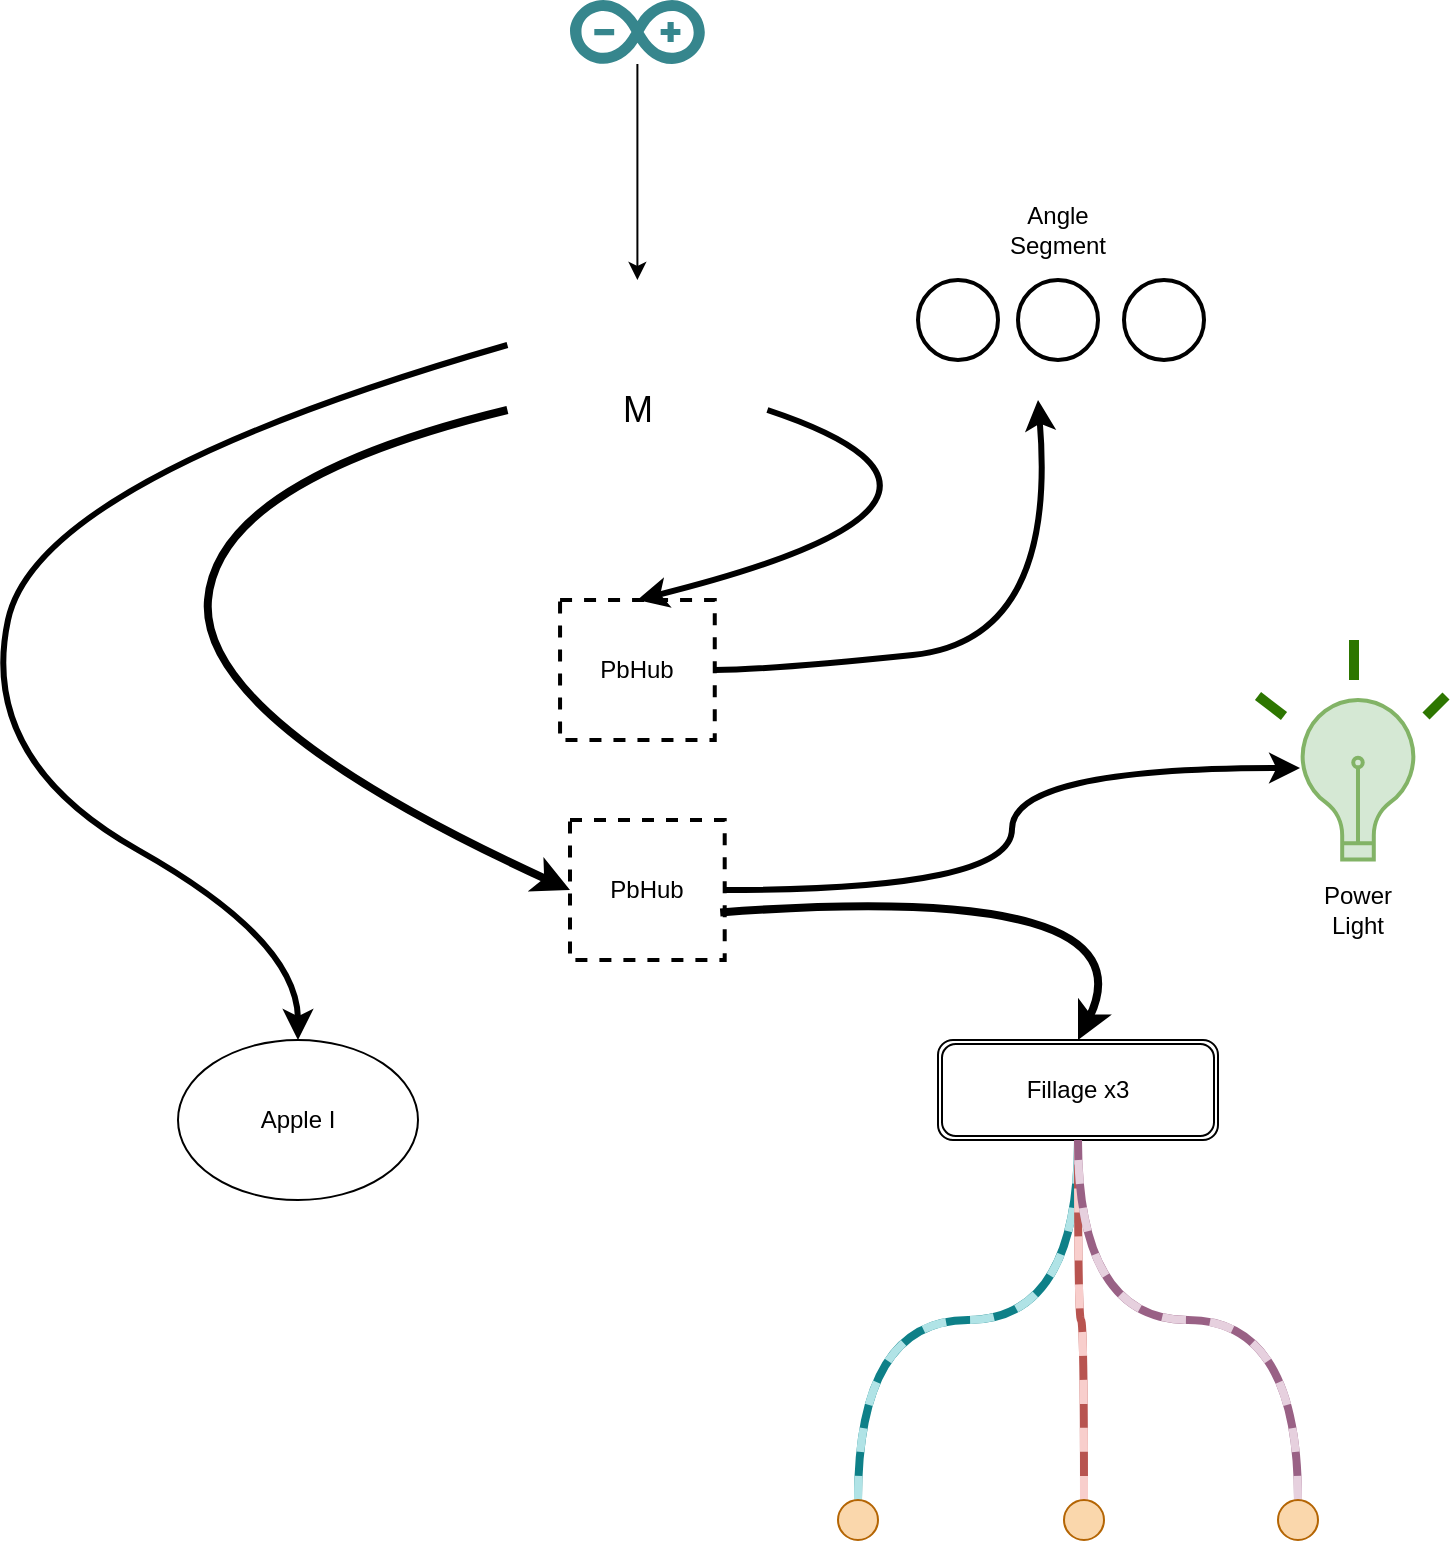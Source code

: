 <mxfile version="24.8.3">
  <diagram name="Page-1" id="rgEr2CGhHv8i-J2RpMTW">
    <mxGraphModel dx="1134" dy="1126" grid="1" gridSize="10" guides="1" tooltips="1" connect="1" arrows="1" fold="1" page="1" pageScale="1" pageWidth="827" pageHeight="1169" math="0" shadow="0">
      <root>
        <mxCell id="0" />
        <mxCell id="1" parent="0" />
        <mxCell id="Ox_2l0NcBhr61O7NctMr-3" style="edgeStyle=orthogonalEdgeStyle;rounded=0;orthogonalLoop=1;jettySize=auto;html=1;" edge="1" parent="1" source="Ox_2l0NcBhr61O7NctMr-1" target="Ox_2l0NcBhr61O7NctMr-2">
          <mxGeometry relative="1" as="geometry" />
        </mxCell>
        <mxCell id="Ox_2l0NcBhr61O7NctMr-1" value="" style="dashed=0;outlineConnect=0;html=1;align=center;labelPosition=center;verticalLabelPosition=bottom;verticalAlign=top;shape=mxgraph.weblogos.arduino;fillColor=#36868D;strokeColor=none" vertex="1" parent="1">
          <mxGeometry x="366" y="50" width="67.4" height="32" as="geometry" />
        </mxCell>
        <mxCell id="Ox_2l0NcBhr61O7NctMr-2" value="" style="shape=image;html=1;verticalAlign=top;verticalLabelPosition=bottom;labelBackgroundColor=#ffffff;imageAspect=0;aspect=fixed;image=https://cdn2.iconfinder.com/data/icons/electronic-13/480/3-electronic-arduino-chipset-icon-2-128.png" vertex="1" parent="1">
          <mxGeometry x="334.7" y="190" width="130" height="130" as="geometry" />
        </mxCell>
        <mxCell id="Ox_2l0NcBhr61O7NctMr-12" value="PbHub" style="html=1;whiteSpace=wrap;strokeWidth=2;dashed=1;" vertex="1" parent="1">
          <mxGeometry x="361.03" y="350" width="77.35" height="70" as="geometry" />
        </mxCell>
        <mxCell id="Ox_2l0NcBhr61O7NctMr-14" value="" style="endArrow=classic;html=1;rounded=0;exitX=1;exitY=0.5;exitDx=0;exitDy=0;curved=1;strokeWidth=3;" edge="1" parent="1" source="Ox_2l0NcBhr61O7NctMr-12">
          <mxGeometry width="50" height="50" relative="1" as="geometry">
            <mxPoint x="579.7" y="320" as="sourcePoint" />
            <mxPoint x="600" y="250" as="targetPoint" />
            <Array as="points">
              <mxPoint x="464.7" y="385" />
              <mxPoint x="610" y="370" />
            </Array>
          </mxGeometry>
        </mxCell>
        <mxCell id="Ox_2l0NcBhr61O7NctMr-17" value="" style="strokeWidth=2;html=1;shape=mxgraph.flowchart.start_2;whiteSpace=wrap;direction=south;" vertex="1" parent="1">
          <mxGeometry x="540" y="190" width="40" height="40" as="geometry" />
        </mxCell>
        <mxCell id="Ox_2l0NcBhr61O7NctMr-18" value="" style="strokeWidth=2;html=1;shape=mxgraph.flowchart.start_2;whiteSpace=wrap;direction=south;" vertex="1" parent="1">
          <mxGeometry x="590" y="190" width="40" height="40" as="geometry" />
        </mxCell>
        <mxCell id="Ox_2l0NcBhr61O7NctMr-19" value="" style="strokeWidth=2;html=1;shape=mxgraph.flowchart.start_2;whiteSpace=wrap;direction=south;" vertex="1" parent="1">
          <mxGeometry x="643" y="190" width="40" height="40" as="geometry" />
        </mxCell>
        <mxCell id="Ox_2l0NcBhr61O7NctMr-20" value="Angle Segment" style="text;html=1;align=center;verticalAlign=middle;whiteSpace=wrap;rounded=0;" vertex="1" parent="1">
          <mxGeometry x="580" y="150" width="60" height="30" as="geometry" />
        </mxCell>
        <mxCell id="Ox_2l0NcBhr61O7NctMr-22" value="" style="endArrow=classic;html=1;rounded=0;exitX=1;exitY=0.5;exitDx=0;exitDy=0;entryX=0.5;entryY=0;entryDx=0;entryDy=0;curved=1;strokeWidth=3;" edge="1" parent="1" source="Ox_2l0NcBhr61O7NctMr-2" target="Ox_2l0NcBhr61O7NctMr-12">
          <mxGeometry width="50" height="50" relative="1" as="geometry">
            <mxPoint x="490" y="280" as="sourcePoint" />
            <mxPoint x="540" y="230" as="targetPoint" />
            <Array as="points">
              <mxPoint x="600" y="300" />
            </Array>
          </mxGeometry>
        </mxCell>
        <mxCell id="Ox_2l0NcBhr61O7NctMr-23" value="" style="html=1;verticalLabelPosition=bottom;align=center;labelBackgroundColor=#ffffff;verticalAlign=top;strokeWidth=2;strokeColor=#82b366;shadow=0;dashed=0;shape=mxgraph.ios7.icons.lightbulb;fillColor=#d5e8d4;" vertex="1" parent="1">
          <mxGeometry x="730" y="400" width="60" height="79.7" as="geometry" />
        </mxCell>
        <mxCell id="Ox_2l0NcBhr61O7NctMr-24" value="" style="endArrow=classic;html=1;rounded=0;exitX=0;exitY=0.5;exitDx=0;exitDy=0;curved=1;strokeWidth=4;entryX=0;entryY=0.5;entryDx=0;entryDy=0;" edge="1" parent="1" source="Ox_2l0NcBhr61O7NctMr-2" target="Ox_2l0NcBhr61O7NctMr-26">
          <mxGeometry width="50" height="50" relative="1" as="geometry">
            <mxPoint x="450" y="430" as="sourcePoint" />
            <mxPoint x="340" y="520" as="targetPoint" />
            <Array as="points">
              <mxPoint x="190" y="290" />
              <mxPoint x="180" y="410" />
            </Array>
          </mxGeometry>
        </mxCell>
        <mxCell id="Ox_2l0NcBhr61O7NctMr-26" value="PbHub" style="html=1;whiteSpace=wrap;strokeWidth=2;dashed=1;" vertex="1" parent="1">
          <mxGeometry x="366" y="460" width="77.35" height="70" as="geometry" />
        </mxCell>
        <mxCell id="Ox_2l0NcBhr61O7NctMr-27" style="edgeStyle=orthogonalEdgeStyle;rounded=0;orthogonalLoop=1;jettySize=auto;html=1;entryX=0.017;entryY=0.427;entryDx=0;entryDy=0;entryPerimeter=0;curved=1;strokeWidth=3;" edge="1" parent="1" source="Ox_2l0NcBhr61O7NctMr-26" target="Ox_2l0NcBhr61O7NctMr-23">
          <mxGeometry relative="1" as="geometry">
            <Array as="points">
              <mxPoint x="587" y="495" />
              <mxPoint x="587" y="434" />
            </Array>
          </mxGeometry>
        </mxCell>
        <mxCell id="Ox_2l0NcBhr61O7NctMr-30" value="" style="endArrow=none;html=1;rounded=0;strokeWidth=5;fillColor=#60a917;strokeColor=#2D7600;" edge="1" parent="1">
          <mxGeometry width="50" height="50" relative="1" as="geometry">
            <mxPoint x="723" y="408" as="sourcePoint" />
            <mxPoint x="710" y="398" as="targetPoint" />
          </mxGeometry>
        </mxCell>
        <mxCell id="Ox_2l0NcBhr61O7NctMr-31" value="" style="endArrow=none;html=1;rounded=0;strokeWidth=5;fillColor=#60a917;strokeColor=#2D7600;" edge="1" parent="1">
          <mxGeometry width="50" height="50" relative="1" as="geometry">
            <mxPoint x="804" y="398" as="sourcePoint" />
            <mxPoint x="794" y="408" as="targetPoint" />
          </mxGeometry>
        </mxCell>
        <mxCell id="Ox_2l0NcBhr61O7NctMr-32" value="" style="endArrow=none;html=1;rounded=0;strokeWidth=5;fillColor=#60a917;strokeColor=#2D7600;" edge="1" parent="1">
          <mxGeometry width="50" height="50" relative="1" as="geometry">
            <mxPoint x="758" y="390" as="sourcePoint" />
            <mxPoint x="758" y="370" as="targetPoint" />
          </mxGeometry>
        </mxCell>
        <mxCell id="Ox_2l0NcBhr61O7NctMr-35" value="Power Light" style="text;html=1;align=center;verticalAlign=middle;whiteSpace=wrap;rounded=0;" vertex="1" parent="1">
          <mxGeometry x="730" y="490" width="60" height="30" as="geometry" />
        </mxCell>
        <mxCell id="Ox_2l0NcBhr61O7NctMr-36" value="" style="endArrow=classic;html=1;rounded=0;exitX=0;exitY=0.25;exitDx=0;exitDy=0;strokeWidth=3;curved=1;" edge="1" parent="1" source="Ox_2l0NcBhr61O7NctMr-2" target="Ox_2l0NcBhr61O7NctMr-37">
          <mxGeometry width="50" height="50" relative="1" as="geometry">
            <mxPoint x="200" y="260" as="sourcePoint" />
            <mxPoint x="220" y="710" as="targetPoint" />
            <Array as="points">
              <mxPoint x="100" y="290" />
              <mxPoint x="70" y="430" />
              <mxPoint x="230" y="520" />
            </Array>
          </mxGeometry>
        </mxCell>
        <mxCell id="Ox_2l0NcBhr61O7NctMr-37" value="Apple I" style="ellipse;whiteSpace=wrap;html=1;" vertex="1" parent="1">
          <mxGeometry x="170" y="570" width="120" height="80" as="geometry" />
        </mxCell>
        <mxCell id="Ox_2l0NcBhr61O7NctMr-38" value="&lt;font style=&quot;font-size: 18px;&quot;&gt;M&lt;/font&gt;" style="text;html=1;align=center;verticalAlign=middle;whiteSpace=wrap;rounded=0;" vertex="1" parent="1">
          <mxGeometry x="369.7" y="240" width="60" height="30" as="geometry" />
        </mxCell>
        <mxCell id="Ox_2l0NcBhr61O7NctMr-39" value="" style="endArrow=classic;html=1;rounded=0;exitX=0.971;exitY=0.66;exitDx=0;exitDy=0;exitPerimeter=0;curved=1;strokeWidth=4;entryX=0.5;entryY=0;entryDx=0;entryDy=0;" edge="1" parent="1" source="Ox_2l0NcBhr61O7NctMr-26" target="Ox_2l0NcBhr61O7NctMr-47">
          <mxGeometry width="50" height="50" relative="1" as="geometry">
            <mxPoint x="570" y="620" as="sourcePoint" />
            <mxPoint x="610" y="610" as="targetPoint" />
            <Array as="points">
              <mxPoint x="660" y="490" />
            </Array>
          </mxGeometry>
        </mxCell>
        <mxCell id="Ox_2l0NcBhr61O7NctMr-45" value="" style="shape=wire;edgeStyle=orthogonalEdgeStyle;orthogonalLoop=1;jettySize=auto;html=1;sourcePerimeterSpacing=0;targetPerimeterSpacing=0;endArrow=none;curved=1;rounded=0;strokeColor=#0e8088;dashed=1;fillColor=#b0e3e6;dashPattern=12 12;fixDash=1;startSize=6;endSize=6;exitX=0.5;exitY=0;exitDx=0;exitDy=0;entryX=0.5;entryY=1;entryDx=0;entryDy=0;strokeWidth=4;" edge="1" parent="1" source="Ox_2l0NcBhr61O7NctMr-46" target="Ox_2l0NcBhr61O7NctMr-47">
          <mxGeometry width="100" relative="1" as="geometry">
            <mxPoint x="510" y="710" as="sourcePoint" />
            <mxPoint x="610" y="640" as="targetPoint" />
          </mxGeometry>
        </mxCell>
        <mxCell id="Ox_2l0NcBhr61O7NctMr-46" value="" style="shape=ellipse;fillColor=#fad7ac;strokeColor=#b46504;html=1;sketch=0;" vertex="1" parent="1">
          <mxGeometry x="500" y="800" width="20" height="20" as="geometry" />
        </mxCell>
        <mxCell id="Ox_2l0NcBhr61O7NctMr-47" value="Fillage x3" style="shape=ext;double=1;rounded=1;whiteSpace=wrap;html=1;" vertex="1" parent="1">
          <mxGeometry x="550" y="570" width="140" height="50" as="geometry" />
        </mxCell>
        <mxCell id="Ox_2l0NcBhr61O7NctMr-49" value="" style="shape=wire;edgeStyle=orthogonalEdgeStyle;orthogonalLoop=1;jettySize=auto;html=1;sourcePerimeterSpacing=0;targetPerimeterSpacing=0;endArrow=none;curved=1;rounded=0;strokeColor=#b85450;dashed=1;fillColor=#f8cecc;dashPattern=12 12;fixDash=1;startSize=6;endSize=6;entryX=0.5;entryY=1;entryDx=0;entryDy=0;strokeWidth=4;gradientColor=#ea6b66;exitX=0.5;exitY=0;exitDx=0;exitDy=0;" edge="1" parent="1" source="Ox_2l0NcBhr61O7NctMr-50" target="Ox_2l0NcBhr61O7NctMr-47">
          <mxGeometry width="100" relative="1" as="geometry">
            <mxPoint x="622" y="800" as="sourcePoint" />
            <mxPoint x="630" y="630" as="targetPoint" />
          </mxGeometry>
        </mxCell>
        <mxCell id="Ox_2l0NcBhr61O7NctMr-50" value="" style="shape=ellipse;fillColor=#fad7ac;strokeColor=#b46504;html=1;sketch=0;" vertex="1" parent="1">
          <mxGeometry x="613" y="800" width="20" height="20" as="geometry" />
        </mxCell>
        <mxCell id="Ox_2l0NcBhr61O7NctMr-51" value="" style="shape=wire;edgeStyle=orthogonalEdgeStyle;orthogonalLoop=1;jettySize=auto;html=1;sourcePerimeterSpacing=0;targetPerimeterSpacing=0;endArrow=none;curved=1;rounded=0;strokeColor=#996185;dashed=1;fillColor=#e6d0de;dashPattern=12 12;fixDash=1;startSize=6;endSize=6;strokeWidth=4;entryX=0.5;entryY=1;entryDx=0;entryDy=0;exitX=0.5;exitY=0;exitDx=0;exitDy=0;gradientColor=#d5739d;" edge="1" parent="1" source="Ox_2l0NcBhr61O7NctMr-52" target="Ox_2l0NcBhr61O7NctMr-47">
          <mxGeometry width="100" relative="1" as="geometry">
            <mxPoint x="700" y="800" as="sourcePoint" />
            <mxPoint x="630" y="630" as="targetPoint" />
          </mxGeometry>
        </mxCell>
        <mxCell id="Ox_2l0NcBhr61O7NctMr-52" value="" style="shape=ellipse;fillColor=#fad7ac;strokeColor=#b46504;html=1;sketch=0;" vertex="1" parent="1">
          <mxGeometry x="720" y="800" width="20" height="20" as="geometry" />
        </mxCell>
      </root>
    </mxGraphModel>
  </diagram>
</mxfile>
